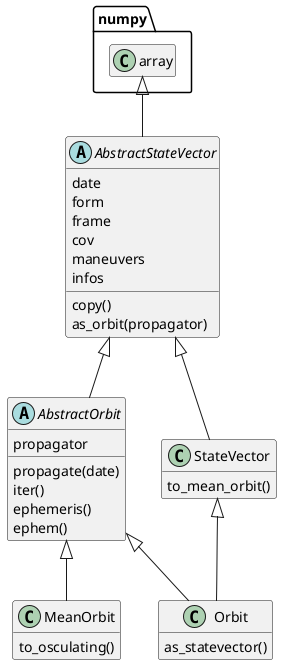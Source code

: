 @startuml
hide empty members

abstract AbstractStateVector {
    date
    form
    frame
    cov
    maneuvers
    infos

    copy()
    as_orbit(propagator)
}

abstract AbstractOrbit {
    propagator
    propagate(date)
    iter()
    ephemeris()
    ephem()
}

class StateVector {
    to_mean_orbit()
}

class MeanOrbit {
    to_osculating()
}

class Orbit {
    as_statevector()
}

numpy.array <|-- AbstractStateVector
AbstractStateVector <|-- StateVector

AbstractStateVector <|-- AbstractOrbit
AbstractOrbit <|-- Orbit
StateVector <|-- Orbit
AbstractOrbit <|-- MeanOrbit

@enduml